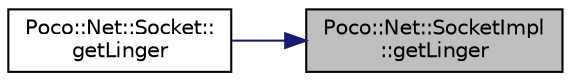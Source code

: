 digraph "Poco::Net::SocketImpl::getLinger"
{
 // LATEX_PDF_SIZE
  edge [fontname="Helvetica",fontsize="10",labelfontname="Helvetica",labelfontsize="10"];
  node [fontname="Helvetica",fontsize="10",shape=record];
  rankdir="RL";
  Node1 [label="Poco::Net::SocketImpl\l::getLinger",height=0.2,width=0.4,color="black", fillcolor="grey75", style="filled", fontcolor="black",tooltip="Sets the value of the SO_LINGER socket option."];
  Node1 -> Node2 [dir="back",color="midnightblue",fontsize="10",style="solid",fontname="Helvetica"];
  Node2 [label="Poco::Net::Socket::\lgetLinger",height=0.2,width=0.4,color="black", fillcolor="white", style="filled",URL="$classPoco_1_1Net_1_1Socket.html#aa6be0f597bddc2568514f9d7d6e3424c",tooltip="Sets the value of the SO_LINGER socket option."];
}
